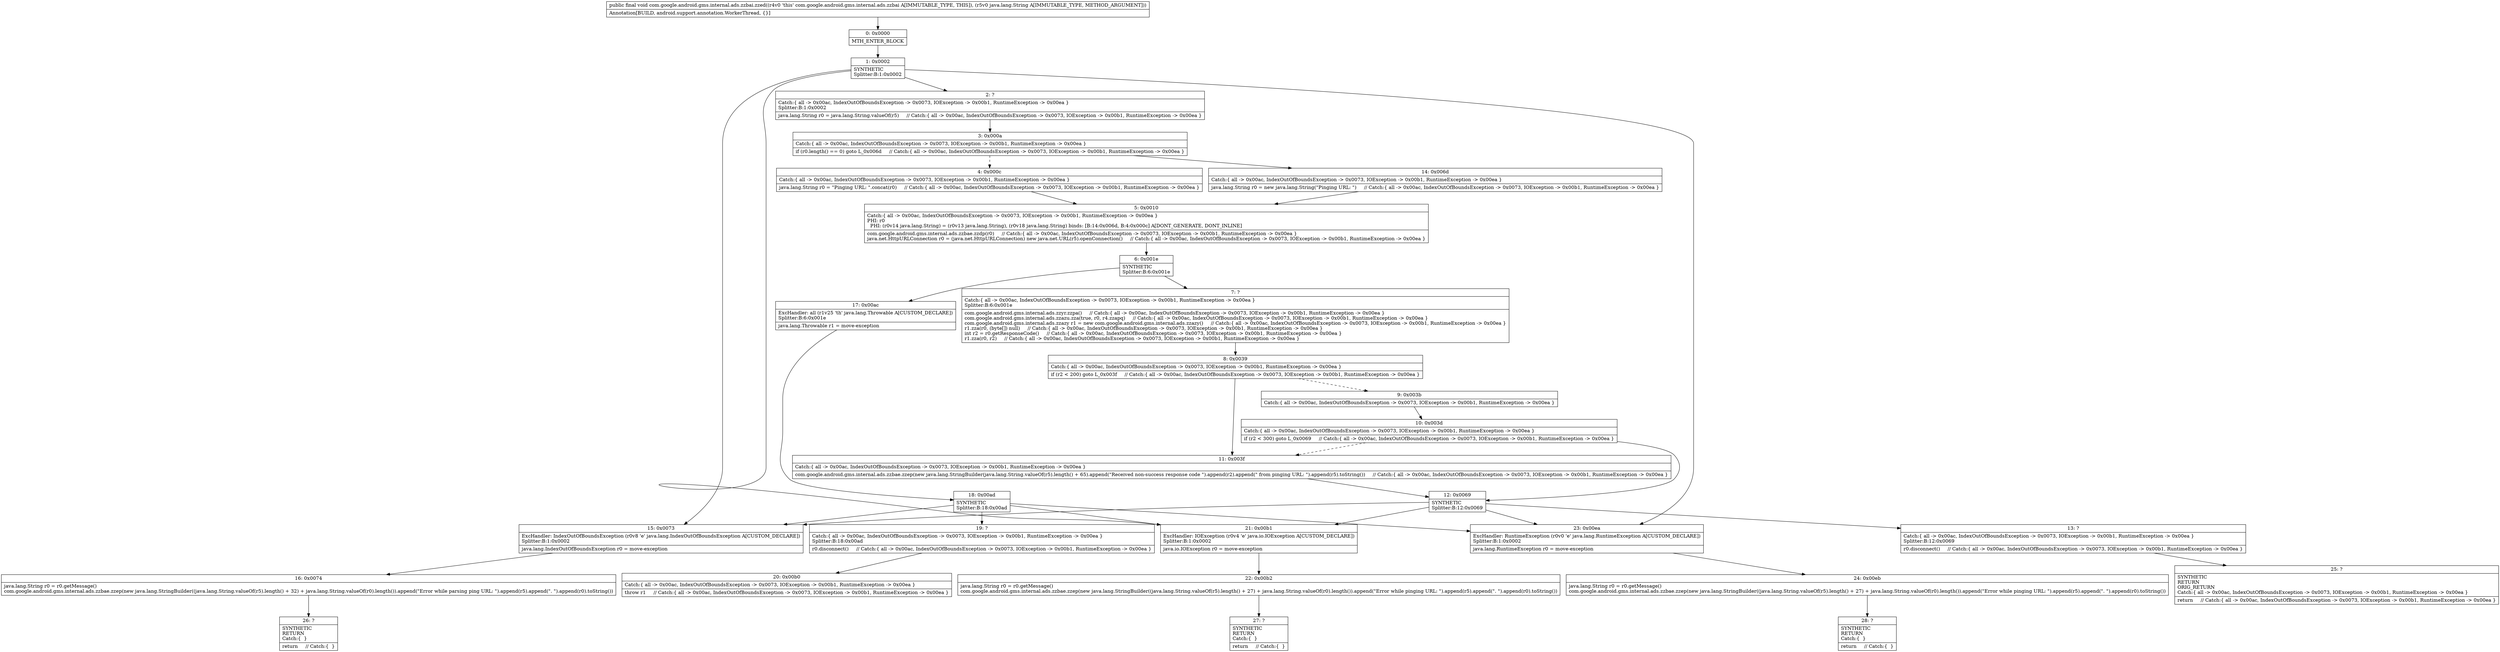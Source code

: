 digraph "CFG forcom.google.android.gms.internal.ads.zzbai.zzed(Ljava\/lang\/String;)V" {
Node_0 [shape=record,label="{0\:\ 0x0000|MTH_ENTER_BLOCK\l}"];
Node_1 [shape=record,label="{1\:\ 0x0002|SYNTHETIC\lSplitter:B:1:0x0002\l}"];
Node_2 [shape=record,label="{2\:\ ?|Catch:\{ all \-\> 0x00ac, IndexOutOfBoundsException \-\> 0x0073, IOException \-\> 0x00b1, RuntimeException \-\> 0x00ea \}\lSplitter:B:1:0x0002\l|java.lang.String r0 = java.lang.String.valueOf(r5)     \/\/ Catch:\{ all \-\> 0x00ac, IndexOutOfBoundsException \-\> 0x0073, IOException \-\> 0x00b1, RuntimeException \-\> 0x00ea \}\l}"];
Node_3 [shape=record,label="{3\:\ 0x000a|Catch:\{ all \-\> 0x00ac, IndexOutOfBoundsException \-\> 0x0073, IOException \-\> 0x00b1, RuntimeException \-\> 0x00ea \}\l|if (r0.length() == 0) goto L_0x006d     \/\/ Catch:\{ all \-\> 0x00ac, IndexOutOfBoundsException \-\> 0x0073, IOException \-\> 0x00b1, RuntimeException \-\> 0x00ea \}\l}"];
Node_4 [shape=record,label="{4\:\ 0x000c|Catch:\{ all \-\> 0x00ac, IndexOutOfBoundsException \-\> 0x0073, IOException \-\> 0x00b1, RuntimeException \-\> 0x00ea \}\l|java.lang.String r0 = \"Pinging URL: \".concat(r0)     \/\/ Catch:\{ all \-\> 0x00ac, IndexOutOfBoundsException \-\> 0x0073, IOException \-\> 0x00b1, RuntimeException \-\> 0x00ea \}\l}"];
Node_5 [shape=record,label="{5\:\ 0x0010|Catch:\{ all \-\> 0x00ac, IndexOutOfBoundsException \-\> 0x0073, IOException \-\> 0x00b1, RuntimeException \-\> 0x00ea \}\lPHI: r0 \l  PHI: (r0v14 java.lang.String) = (r0v13 java.lang.String), (r0v18 java.lang.String) binds: [B:14:0x006d, B:4:0x000c] A[DONT_GENERATE, DONT_INLINE]\l|com.google.android.gms.internal.ads.zzbae.zzdp(r0)     \/\/ Catch:\{ all \-\> 0x00ac, IndexOutOfBoundsException \-\> 0x0073, IOException \-\> 0x00b1, RuntimeException \-\> 0x00ea \}\ljava.net.HttpURLConnection r0 = (java.net.HttpURLConnection) new java.net.URL(r5).openConnection()     \/\/ Catch:\{ all \-\> 0x00ac, IndexOutOfBoundsException \-\> 0x0073, IOException \-\> 0x00b1, RuntimeException \-\> 0x00ea \}\l}"];
Node_6 [shape=record,label="{6\:\ 0x001e|SYNTHETIC\lSplitter:B:6:0x001e\l}"];
Node_7 [shape=record,label="{7\:\ ?|Catch:\{ all \-\> 0x00ac, IndexOutOfBoundsException \-\> 0x0073, IOException \-\> 0x00b1, RuntimeException \-\> 0x00ea \}\lSplitter:B:6:0x001e\l|com.google.android.gms.internal.ads.zzyr.zzpa()     \/\/ Catch:\{ all \-\> 0x00ac, IndexOutOfBoundsException \-\> 0x0073, IOException \-\> 0x00b1, RuntimeException \-\> 0x00ea \}\lcom.google.android.gms.internal.ads.zzazu.zza(true, r0, r4.zzapq)     \/\/ Catch:\{ all \-\> 0x00ac, IndexOutOfBoundsException \-\> 0x0073, IOException \-\> 0x00b1, RuntimeException \-\> 0x00ea \}\lcom.google.android.gms.internal.ads.zzazy r1 = new com.google.android.gms.internal.ads.zzazy()     \/\/ Catch:\{ all \-\> 0x00ac, IndexOutOfBoundsException \-\> 0x0073, IOException \-\> 0x00b1, RuntimeException \-\> 0x00ea \}\lr1.zza(r0, (byte[]) null)     \/\/ Catch:\{ all \-\> 0x00ac, IndexOutOfBoundsException \-\> 0x0073, IOException \-\> 0x00b1, RuntimeException \-\> 0x00ea \}\lint r2 = r0.getResponseCode()     \/\/ Catch:\{ all \-\> 0x00ac, IndexOutOfBoundsException \-\> 0x0073, IOException \-\> 0x00b1, RuntimeException \-\> 0x00ea \}\lr1.zza(r0, r2)     \/\/ Catch:\{ all \-\> 0x00ac, IndexOutOfBoundsException \-\> 0x0073, IOException \-\> 0x00b1, RuntimeException \-\> 0x00ea \}\l}"];
Node_8 [shape=record,label="{8\:\ 0x0039|Catch:\{ all \-\> 0x00ac, IndexOutOfBoundsException \-\> 0x0073, IOException \-\> 0x00b1, RuntimeException \-\> 0x00ea \}\l|if (r2 \< 200) goto L_0x003f     \/\/ Catch:\{ all \-\> 0x00ac, IndexOutOfBoundsException \-\> 0x0073, IOException \-\> 0x00b1, RuntimeException \-\> 0x00ea \}\l}"];
Node_9 [shape=record,label="{9\:\ 0x003b|Catch:\{ all \-\> 0x00ac, IndexOutOfBoundsException \-\> 0x0073, IOException \-\> 0x00b1, RuntimeException \-\> 0x00ea \}\l}"];
Node_10 [shape=record,label="{10\:\ 0x003d|Catch:\{ all \-\> 0x00ac, IndexOutOfBoundsException \-\> 0x0073, IOException \-\> 0x00b1, RuntimeException \-\> 0x00ea \}\l|if (r2 \< 300) goto L_0x0069     \/\/ Catch:\{ all \-\> 0x00ac, IndexOutOfBoundsException \-\> 0x0073, IOException \-\> 0x00b1, RuntimeException \-\> 0x00ea \}\l}"];
Node_11 [shape=record,label="{11\:\ 0x003f|Catch:\{ all \-\> 0x00ac, IndexOutOfBoundsException \-\> 0x0073, IOException \-\> 0x00b1, RuntimeException \-\> 0x00ea \}\l|com.google.android.gms.internal.ads.zzbae.zzep(new java.lang.StringBuilder(java.lang.String.valueOf(r5).length() + 65).append(\"Received non\-success response code \").append(r2).append(\" from pinging URL: \").append(r5).toString())     \/\/ Catch:\{ all \-\> 0x00ac, IndexOutOfBoundsException \-\> 0x0073, IOException \-\> 0x00b1, RuntimeException \-\> 0x00ea \}\l}"];
Node_12 [shape=record,label="{12\:\ 0x0069|SYNTHETIC\lSplitter:B:12:0x0069\l}"];
Node_13 [shape=record,label="{13\:\ ?|Catch:\{ all \-\> 0x00ac, IndexOutOfBoundsException \-\> 0x0073, IOException \-\> 0x00b1, RuntimeException \-\> 0x00ea \}\lSplitter:B:12:0x0069\l|r0.disconnect()     \/\/ Catch:\{ all \-\> 0x00ac, IndexOutOfBoundsException \-\> 0x0073, IOException \-\> 0x00b1, RuntimeException \-\> 0x00ea \}\l}"];
Node_14 [shape=record,label="{14\:\ 0x006d|Catch:\{ all \-\> 0x00ac, IndexOutOfBoundsException \-\> 0x0073, IOException \-\> 0x00b1, RuntimeException \-\> 0x00ea \}\l|java.lang.String r0 = new java.lang.String(\"Pinging URL: \")     \/\/ Catch:\{ all \-\> 0x00ac, IndexOutOfBoundsException \-\> 0x0073, IOException \-\> 0x00b1, RuntimeException \-\> 0x00ea \}\l}"];
Node_15 [shape=record,label="{15\:\ 0x0073|ExcHandler: IndexOutOfBoundsException (r0v8 'e' java.lang.IndexOutOfBoundsException A[CUSTOM_DECLARE])\lSplitter:B:1:0x0002\l|java.lang.IndexOutOfBoundsException r0 = move\-exception\l}"];
Node_16 [shape=record,label="{16\:\ 0x0074|java.lang.String r0 = r0.getMessage()\lcom.google.android.gms.internal.ads.zzbae.zzep(new java.lang.StringBuilder((java.lang.String.valueOf(r5).length() + 32) + java.lang.String.valueOf(r0).length()).append(\"Error while parsing ping URL: \").append(r5).append(\". \").append(r0).toString())\l}"];
Node_17 [shape=record,label="{17\:\ 0x00ac|ExcHandler: all (r1v25 'th' java.lang.Throwable A[CUSTOM_DECLARE])\lSplitter:B:6:0x001e\l|java.lang.Throwable r1 = move\-exception\l}"];
Node_18 [shape=record,label="{18\:\ 0x00ad|SYNTHETIC\lSplitter:B:18:0x00ad\l}"];
Node_19 [shape=record,label="{19\:\ ?|Catch:\{ all \-\> 0x00ac, IndexOutOfBoundsException \-\> 0x0073, IOException \-\> 0x00b1, RuntimeException \-\> 0x00ea \}\lSplitter:B:18:0x00ad\l|r0.disconnect()     \/\/ Catch:\{ all \-\> 0x00ac, IndexOutOfBoundsException \-\> 0x0073, IOException \-\> 0x00b1, RuntimeException \-\> 0x00ea \}\l}"];
Node_20 [shape=record,label="{20\:\ 0x00b0|Catch:\{ all \-\> 0x00ac, IndexOutOfBoundsException \-\> 0x0073, IOException \-\> 0x00b1, RuntimeException \-\> 0x00ea \}\l|throw r1     \/\/ Catch:\{ all \-\> 0x00ac, IndexOutOfBoundsException \-\> 0x0073, IOException \-\> 0x00b1, RuntimeException \-\> 0x00ea \}\l}"];
Node_21 [shape=record,label="{21\:\ 0x00b1|ExcHandler: IOException (r0v4 'e' java.io.IOException A[CUSTOM_DECLARE])\lSplitter:B:1:0x0002\l|java.io.IOException r0 = move\-exception\l}"];
Node_22 [shape=record,label="{22\:\ 0x00b2|java.lang.String r0 = r0.getMessage()\lcom.google.android.gms.internal.ads.zzbae.zzep(new java.lang.StringBuilder((java.lang.String.valueOf(r5).length() + 27) + java.lang.String.valueOf(r0).length()).append(\"Error while pinging URL: \").append(r5).append(\". \").append(r0).toString())\l}"];
Node_23 [shape=record,label="{23\:\ 0x00ea|ExcHandler: RuntimeException (r0v0 'e' java.lang.RuntimeException A[CUSTOM_DECLARE])\lSplitter:B:1:0x0002\l|java.lang.RuntimeException r0 = move\-exception\l}"];
Node_24 [shape=record,label="{24\:\ 0x00eb|java.lang.String r0 = r0.getMessage()\lcom.google.android.gms.internal.ads.zzbae.zzep(new java.lang.StringBuilder((java.lang.String.valueOf(r5).length() + 27) + java.lang.String.valueOf(r0).length()).append(\"Error while pinging URL: \").append(r5).append(\". \").append(r0).toString())\l}"];
Node_25 [shape=record,label="{25\:\ ?|SYNTHETIC\lRETURN\lORIG_RETURN\lCatch:\{ all \-\> 0x00ac, IndexOutOfBoundsException \-\> 0x0073, IOException \-\> 0x00b1, RuntimeException \-\> 0x00ea \}\l|return     \/\/ Catch:\{ all \-\> 0x00ac, IndexOutOfBoundsException \-\> 0x0073, IOException \-\> 0x00b1, RuntimeException \-\> 0x00ea \}\l}"];
Node_26 [shape=record,label="{26\:\ ?|SYNTHETIC\lRETURN\lCatch:\{  \}\l|return     \/\/ Catch:\{  \}\l}"];
Node_27 [shape=record,label="{27\:\ ?|SYNTHETIC\lRETURN\lCatch:\{  \}\l|return     \/\/ Catch:\{  \}\l}"];
Node_28 [shape=record,label="{28\:\ ?|SYNTHETIC\lRETURN\lCatch:\{  \}\l|return     \/\/ Catch:\{  \}\l}"];
MethodNode[shape=record,label="{public final void com.google.android.gms.internal.ads.zzbai.zzed((r4v0 'this' com.google.android.gms.internal.ads.zzbai A[IMMUTABLE_TYPE, THIS]), (r5v0 java.lang.String A[IMMUTABLE_TYPE, METHOD_ARGUMENT]))  | Annotation[BUILD, android.support.annotation.WorkerThread, \{\}]\l}"];
MethodNode -> Node_0;
Node_0 -> Node_1;
Node_1 -> Node_2;
Node_1 -> Node_15;
Node_1 -> Node_21;
Node_1 -> Node_23;
Node_2 -> Node_3;
Node_3 -> Node_4[style=dashed];
Node_3 -> Node_14;
Node_4 -> Node_5;
Node_5 -> Node_6;
Node_6 -> Node_7;
Node_6 -> Node_17;
Node_7 -> Node_8;
Node_8 -> Node_9[style=dashed];
Node_8 -> Node_11;
Node_9 -> Node_10;
Node_10 -> Node_11[style=dashed];
Node_10 -> Node_12;
Node_11 -> Node_12;
Node_12 -> Node_13;
Node_12 -> Node_15;
Node_12 -> Node_21;
Node_12 -> Node_23;
Node_13 -> Node_25;
Node_14 -> Node_5;
Node_15 -> Node_16;
Node_16 -> Node_26;
Node_17 -> Node_18;
Node_18 -> Node_19;
Node_18 -> Node_15;
Node_18 -> Node_21;
Node_18 -> Node_23;
Node_19 -> Node_20;
Node_21 -> Node_22;
Node_22 -> Node_27;
Node_23 -> Node_24;
Node_24 -> Node_28;
}

